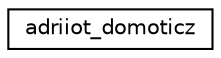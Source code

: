 digraph "Graphical Class Hierarchy"
{
 // LATEX_PDF_SIZE
  edge [fontname="Helvetica",fontsize="10",labelfontname="Helvetica",labelfontsize="10"];
  node [fontname="Helvetica",fontsize="10",shape=record];
  rankdir="LR";
  Node0 [label="adriiot_domoticz",height=0.2,width=0.4,color="black", fillcolor="white", style="filled",URL="$classadriiot__domoticz.html",tooltip=" "];
}
